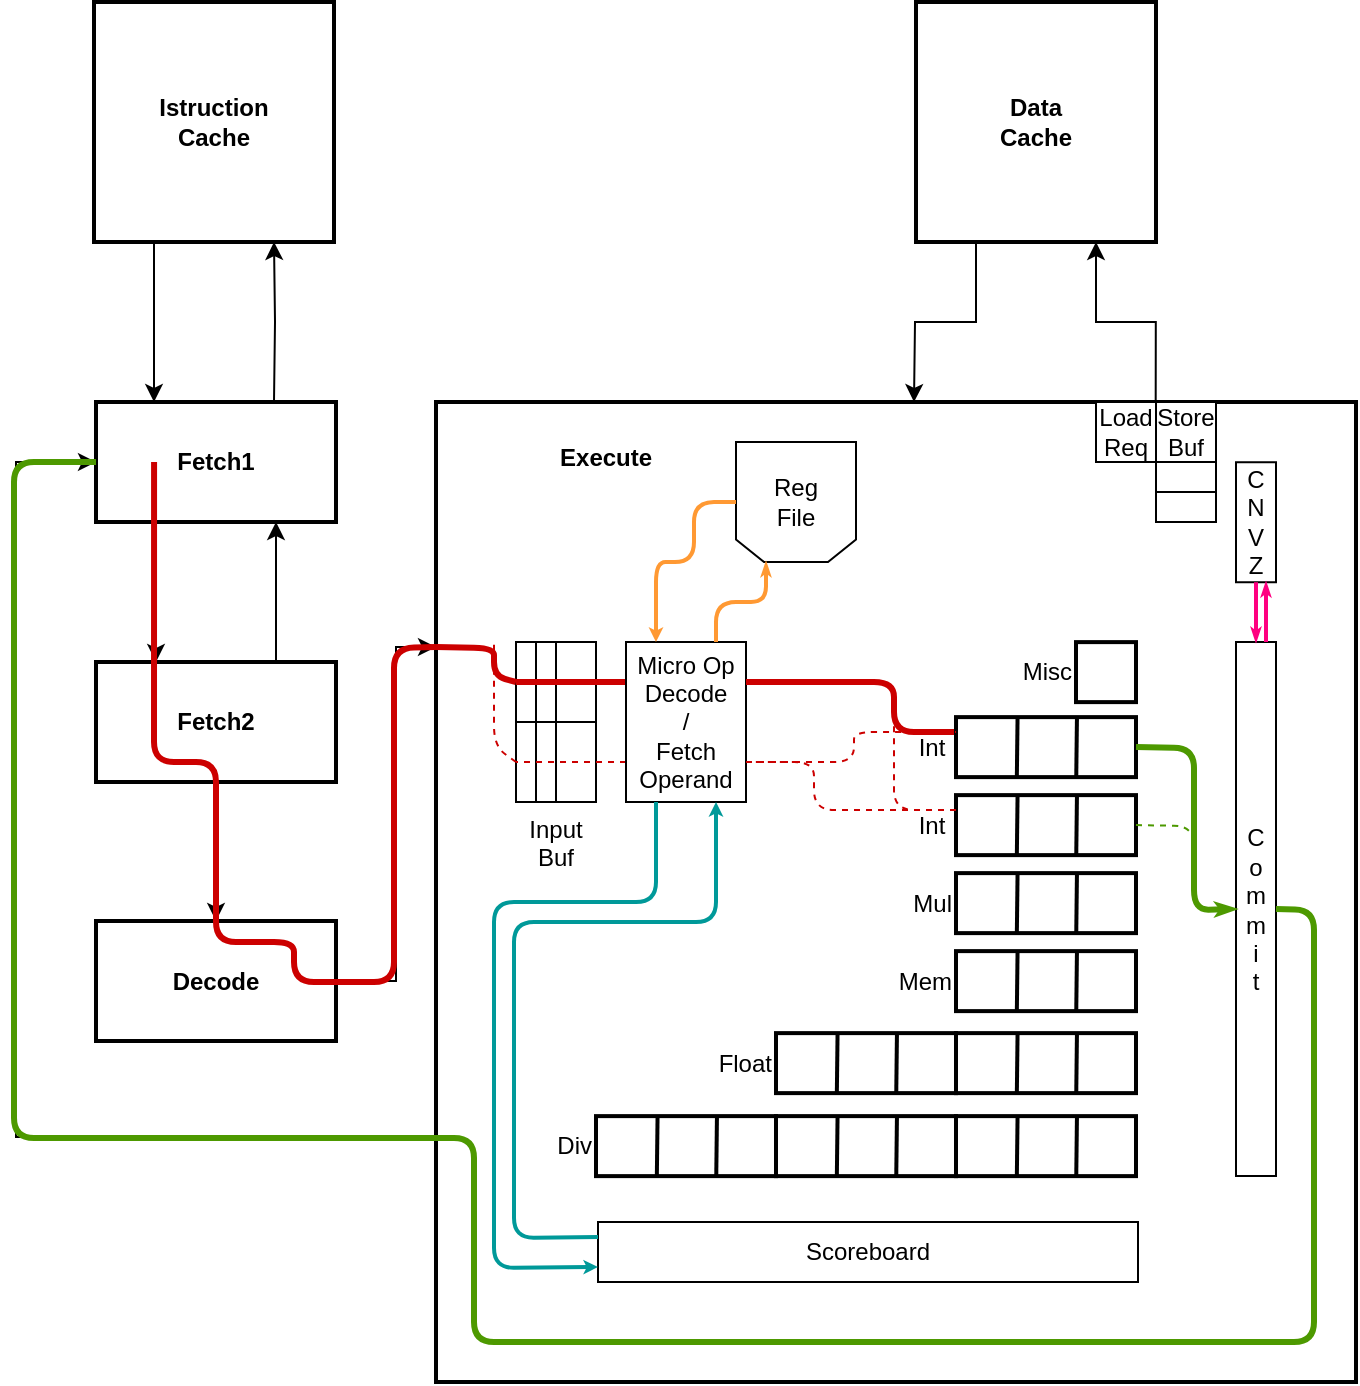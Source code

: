<mxfile version="12.1.3" type="github" pages="1">
  <diagram id="wDiHQpKzDHLneMOY0ME0" name="Page-1">
    <mxGraphModel dx="1021" dy="549" grid="1" gridSize="10" guides="1" tooltips="1" connect="1" arrows="1" fold="1" page="1" pageScale="1" pageWidth="827" pageHeight="1169" math="0" shadow="0">
      <root>
        <mxCell id="0"/>
        <mxCell id="1" parent="0"/>
        <mxCell id="zz0jxgWqsdfdxB_rqjHq-72" style="edgeStyle=orthogonalEdgeStyle;rounded=0;orthogonalLoop=1;jettySize=auto;html=1;exitX=0.25;exitY=1;exitDx=0;exitDy=0;entryX=0.25;entryY=0;entryDx=0;entryDy=0;fontStyle=1" parent="1" source="zz0jxgWqsdfdxB_rqjHq-73" target="zz0jxgWqsdfdxB_rqjHq-76" edge="1">
          <mxGeometry relative="1" as="geometry"/>
        </mxCell>
        <mxCell id="zz0jxgWqsdfdxB_rqjHq-73" value="Fetch1" style="rounded=0;whiteSpace=wrap;html=1;fontStyle=1;strokeWidth=2;" parent="1" vertex="1">
          <mxGeometry x="81" y="240" width="120" height="60" as="geometry"/>
        </mxCell>
        <mxCell id="zz0jxgWqsdfdxB_rqjHq-74" style="edgeStyle=orthogonalEdgeStyle;rounded=0;orthogonalLoop=1;jettySize=auto;html=1;exitX=0.75;exitY=0;exitDx=0;exitDy=0;fontStyle=1;entryX=0.75;entryY=1;entryDx=0;entryDy=0;" parent="1" source="zz0jxgWqsdfdxB_rqjHq-76" target="zz0jxgWqsdfdxB_rqjHq-73" edge="1">
          <mxGeometry relative="1" as="geometry">
            <mxPoint x="91" y="400" as="targetPoint"/>
          </mxGeometry>
        </mxCell>
        <mxCell id="zz0jxgWqsdfdxB_rqjHq-75" style="edgeStyle=orthogonalEdgeStyle;rounded=0;orthogonalLoop=1;jettySize=auto;html=1;exitX=0.5;exitY=1;exitDx=0;exitDy=0;entryX=0.5;entryY=0;entryDx=0;entryDy=0;fontStyle=1" parent="1" source="zz0jxgWqsdfdxB_rqjHq-76" target="zz0jxgWqsdfdxB_rqjHq-78" edge="1">
          <mxGeometry relative="1" as="geometry"/>
        </mxCell>
        <mxCell id="zz0jxgWqsdfdxB_rqjHq-76" value="Fetch2" style="rounded=0;whiteSpace=wrap;html=1;fontStyle=1;strokeWidth=2;" parent="1" vertex="1">
          <mxGeometry x="81" y="370" width="120" height="60" as="geometry"/>
        </mxCell>
        <mxCell id="zz0jxgWqsdfdxB_rqjHq-77" style="edgeStyle=orthogonalEdgeStyle;rounded=0;orthogonalLoop=1;jettySize=auto;html=1;exitX=1;exitY=0.5;exitDx=0;exitDy=0;entryX=0;entryY=0.25;entryDx=0;entryDy=0;" parent="1" source="zz0jxgWqsdfdxB_rqjHq-78" target="zz0jxgWqsdfdxB_rqjHq-80" edge="1">
          <mxGeometry relative="1" as="geometry">
            <mxPoint x="271" y="348" as="targetPoint"/>
            <Array as="points">
              <mxPoint x="231" y="530"/>
              <mxPoint x="231" y="363"/>
            </Array>
          </mxGeometry>
        </mxCell>
        <mxCell id="zz0jxgWqsdfdxB_rqjHq-78" value="&lt;span&gt;Decode&lt;/span&gt;" style="rounded=0;whiteSpace=wrap;html=1;fontStyle=1;strokeWidth=2;" parent="1" vertex="1">
          <mxGeometry x="81" y="499.5" width="120" height="60" as="geometry"/>
        </mxCell>
        <mxCell id="zz0jxgWqsdfdxB_rqjHq-79" style="edgeStyle=orthogonalEdgeStyle;rounded=0;orthogonalLoop=1;jettySize=auto;html=1;entryX=0;entryY=0.5;entryDx=0;entryDy=0;exitX=0;exitY=0.75;exitDx=0;exitDy=0;" parent="1" source="zz0jxgWqsdfdxB_rqjHq-80" target="zz0jxgWqsdfdxB_rqjHq-73" edge="1">
          <mxGeometry relative="1" as="geometry">
            <Array as="points">
              <mxPoint x="41" y="608"/>
              <mxPoint x="41" y="270"/>
            </Array>
            <mxPoint x="271" y="563" as="sourcePoint"/>
          </mxGeometry>
        </mxCell>
        <mxCell id="zz0jxgWqsdfdxB_rqjHq-80" value="&amp;nbsp; &amp;nbsp; &amp;nbsp; &amp;nbsp; &amp;nbsp; &lt;br&gt;&amp;nbsp; &amp;nbsp; &amp;nbsp; &amp;nbsp; &amp;nbsp; &amp;nbsp; &amp;nbsp; &amp;nbsp; &amp;nbsp; &lt;b&gt;Execute&lt;/b&gt;" style="rounded=0;whiteSpace=wrap;html=1;verticalAlign=top;labelPosition=center;verticalLabelPosition=middle;align=left;strokeWidth=2;" parent="1" vertex="1">
          <mxGeometry x="251" y="240" width="460" height="490" as="geometry"/>
        </mxCell>
        <mxCell id="zz0jxgWqsdfdxB_rqjHq-81" value="C&lt;br&gt;o&lt;br&gt;m&lt;br&gt;m&lt;br&gt;i&lt;br&gt;t" style="rounded=0;whiteSpace=wrap;html=1;align=center;strokeWidth=1;" parent="1" vertex="1">
          <mxGeometry x="651" y="360" width="20" height="267" as="geometry"/>
        </mxCell>
        <mxCell id="zz0jxgWqsdfdxB_rqjHq-82" value="Scoreboard" style="rounded=0;whiteSpace=wrap;html=1;strokeWidth=1;" parent="1" vertex="1">
          <mxGeometry x="332" y="650" width="270" height="30" as="geometry"/>
        </mxCell>
        <mxCell id="zz0jxgWqsdfdxB_rqjHq-83" style="edgeStyle=orthogonalEdgeStyle;rounded=0;orthogonalLoop=1;jettySize=auto;html=1;exitX=0.25;exitY=1;exitDx=0;exitDy=0;entryX=0.25;entryY=0;entryDx=0;entryDy=0;fontStyle=1" parent="1" source="zz0jxgWqsdfdxB_rqjHq-84" edge="1">
          <mxGeometry relative="1" as="geometry">
            <mxPoint x="110" y="240" as="targetPoint"/>
          </mxGeometry>
        </mxCell>
        <mxCell id="zz0jxgWqsdfdxB_rqjHq-84" value="Istruction&lt;br&gt;Cache" style="rounded=0;whiteSpace=wrap;html=1;fontStyle=1;strokeWidth=2;" parent="1" vertex="1">
          <mxGeometry x="80" y="40" width="120" height="120" as="geometry"/>
        </mxCell>
        <mxCell id="zz0jxgWqsdfdxB_rqjHq-85" style="edgeStyle=orthogonalEdgeStyle;rounded=0;orthogonalLoop=1;jettySize=auto;html=1;exitX=0.75;exitY=0;exitDx=0;exitDy=0;entryX=0.75;entryY=1;entryDx=0;entryDy=0;fontStyle=1" parent="1" target="zz0jxgWqsdfdxB_rqjHq-84" edge="1">
          <mxGeometry relative="1" as="geometry">
            <mxPoint x="170" y="240" as="sourcePoint"/>
          </mxGeometry>
        </mxCell>
        <mxCell id="zz0jxgWqsdfdxB_rqjHq-86" style="edgeStyle=orthogonalEdgeStyle;rounded=0;orthogonalLoop=1;jettySize=auto;html=1;exitX=0.995;exitY=0.005;exitDx=0;exitDy=0;entryX=0.75;entryY=1;entryDx=0;entryDy=0;exitPerimeter=0;" parent="1" source="zz0jxgWqsdfdxB_rqjHq-117" target="zz0jxgWqsdfdxB_rqjHq-88" edge="1">
          <mxGeometry relative="1" as="geometry"/>
        </mxCell>
        <mxCell id="zz0jxgWqsdfdxB_rqjHq-87" style="edgeStyle=orthogonalEdgeStyle;rounded=0;orthogonalLoop=1;jettySize=auto;html=1;exitX=0.25;exitY=1;exitDx=0;exitDy=0;entryX=0.5;entryY=0;entryDx=0;entryDy=0;" parent="1" source="zz0jxgWqsdfdxB_rqjHq-88" edge="1">
          <mxGeometry relative="1" as="geometry">
            <mxPoint x="490" y="240" as="targetPoint"/>
          </mxGeometry>
        </mxCell>
        <mxCell id="zz0jxgWqsdfdxB_rqjHq-88" value="Data&lt;br&gt;Cache" style="rounded=0;whiteSpace=wrap;html=1;fontStyle=1;strokeWidth=2;" parent="1" vertex="1">
          <mxGeometry x="491" y="40" width="120" height="120" as="geometry"/>
        </mxCell>
        <mxCell id="zz0jxgWqsdfdxB_rqjHq-89" value="Int&amp;nbsp;" style="rounded=0;whiteSpace=wrap;html=1;align=right;labelPosition=left;verticalLabelPosition=middle;verticalAlign=middle;strokeWidth=2;" parent="1" vertex="1">
          <mxGeometry x="511" y="436.559" width="90" height="30" as="geometry"/>
        </mxCell>
        <mxCell id="zz0jxgWqsdfdxB_rqjHq-90" value="" style="endArrow=none;html=1;exitX=0.338;exitY=0.997;exitDx=0;exitDy=0;exitPerimeter=0;entryX=0.342;entryY=0.003;entryDx=0;entryDy=0;entryPerimeter=0;strokeWidth=2;" parent="1" source="zz0jxgWqsdfdxB_rqjHq-89" target="zz0jxgWqsdfdxB_rqjHq-89" edge="1">
          <mxGeometry width="50" height="50" relative="1" as="geometry">
            <mxPoint x="-19" y="539.559" as="sourcePoint"/>
            <mxPoint x="382" y="359.559" as="targetPoint"/>
          </mxGeometry>
        </mxCell>
        <mxCell id="zz0jxgWqsdfdxB_rqjHq-91" value="" style="endArrow=none;html=1;exitX=0.668;exitY=1.01;exitDx=0;exitDy=0;exitPerimeter=0;entryX=0.672;entryY=-0.003;entryDx=0;entryDy=0;entryPerimeter=0;strokeWidth=2;" parent="1" source="zz0jxgWqsdfdxB_rqjHq-89" target="zz0jxgWqsdfdxB_rqjHq-89" edge="1">
          <mxGeometry width="50" height="50" relative="1" as="geometry">
            <mxPoint x="420.8" y="419.939" as="sourcePoint"/>
            <mxPoint x="421" y="359.559" as="targetPoint"/>
          </mxGeometry>
        </mxCell>
        <mxCell id="zz0jxgWqsdfdxB_rqjHq-92" value="Mul" style="rounded=0;whiteSpace=wrap;html=1;align=right;labelPosition=left;verticalLabelPosition=middle;verticalAlign=middle;strokeWidth=2;" parent="1" vertex="1">
          <mxGeometry x="511" y="475.559" width="90" height="30" as="geometry"/>
        </mxCell>
        <mxCell id="zz0jxgWqsdfdxB_rqjHq-93" value="" style="endArrow=none;html=1;exitX=0.338;exitY=0.997;exitDx=0;exitDy=0;exitPerimeter=0;entryX=0.342;entryY=0.003;entryDx=0;entryDy=0;entryPerimeter=0;strokeWidth=2;" parent="1" source="zz0jxgWqsdfdxB_rqjHq-92" target="zz0jxgWqsdfdxB_rqjHq-92" edge="1">
          <mxGeometry width="50" height="50" relative="1" as="geometry">
            <mxPoint x="-19" y="579.559" as="sourcePoint"/>
            <mxPoint x="382" y="399.559" as="targetPoint"/>
          </mxGeometry>
        </mxCell>
        <mxCell id="zz0jxgWqsdfdxB_rqjHq-94" value="" style="endArrow=none;html=1;exitX=0.668;exitY=1.01;exitDx=0;exitDy=0;exitPerimeter=0;entryX=0.672;entryY=-0.003;entryDx=0;entryDy=0;entryPerimeter=0;strokeWidth=2;" parent="1" source="zz0jxgWqsdfdxB_rqjHq-92" target="zz0jxgWqsdfdxB_rqjHq-92" edge="1">
          <mxGeometry width="50" height="50" relative="1" as="geometry">
            <mxPoint x="420.8" y="459.939" as="sourcePoint"/>
            <mxPoint x="421" y="399.559" as="targetPoint"/>
          </mxGeometry>
        </mxCell>
        <mxCell id="zz0jxgWqsdfdxB_rqjHq-95" value="Div" style="rounded=0;whiteSpace=wrap;html=1;align=right;labelPosition=left;verticalLabelPosition=middle;verticalAlign=middle;strokeWidth=2;" parent="1" vertex="1">
          <mxGeometry x="331" y="597.059" width="90" height="30" as="geometry"/>
        </mxCell>
        <mxCell id="zz0jxgWqsdfdxB_rqjHq-96" value="" style="endArrow=none;html=1;exitX=0.338;exitY=0.997;exitDx=0;exitDy=0;exitPerimeter=0;entryX=0.342;entryY=0.003;entryDx=0;entryDy=0;entryPerimeter=0;strokeWidth=2;" parent="1" source="zz0jxgWqsdfdxB_rqjHq-95" target="zz0jxgWqsdfdxB_rqjHq-95" edge="1">
          <mxGeometry width="50" height="50" relative="1" as="geometry">
            <mxPoint x="-19" y="619.559" as="sourcePoint"/>
            <mxPoint x="382" y="439.559" as="targetPoint"/>
          </mxGeometry>
        </mxCell>
        <mxCell id="zz0jxgWqsdfdxB_rqjHq-97" value="" style="endArrow=none;html=1;exitX=0.668;exitY=1.01;exitDx=0;exitDy=0;exitPerimeter=0;entryX=0.672;entryY=-0.003;entryDx=0;entryDy=0;entryPerimeter=0;strokeWidth=2;" parent="1" source="zz0jxgWqsdfdxB_rqjHq-95" target="zz0jxgWqsdfdxB_rqjHq-95" edge="1">
          <mxGeometry width="50" height="50" relative="1" as="geometry">
            <mxPoint x="420.8" y="499.939" as="sourcePoint"/>
            <mxPoint x="421" y="439.559" as="targetPoint"/>
          </mxGeometry>
        </mxCell>
        <mxCell id="zz0jxgWqsdfdxB_rqjHq-98" value="" style="rounded=0;whiteSpace=wrap;html=1;align=right;labelPosition=left;verticalLabelPosition=middle;verticalAlign=middle;strokeWidth=2;" parent="1" vertex="1">
          <mxGeometry x="421" y="597.059" width="90" height="30" as="geometry"/>
        </mxCell>
        <mxCell id="zz0jxgWqsdfdxB_rqjHq-99" value="" style="endArrow=none;html=1;exitX=0.338;exitY=0.997;exitDx=0;exitDy=0;exitPerimeter=0;entryX=0.342;entryY=0.003;entryDx=0;entryDy=0;entryPerimeter=0;strokeWidth=2;" parent="1" source="zz0jxgWqsdfdxB_rqjHq-98" target="zz0jxgWqsdfdxB_rqjHq-98" edge="1">
          <mxGeometry width="50" height="50" relative="1" as="geometry">
            <mxPoint x="-324" y="659.559" as="sourcePoint"/>
            <mxPoint x="77" y="479.559" as="targetPoint"/>
          </mxGeometry>
        </mxCell>
        <mxCell id="zz0jxgWqsdfdxB_rqjHq-100" value="" style="endArrow=none;html=1;exitX=0.668;exitY=1.01;exitDx=0;exitDy=0;exitPerimeter=0;entryX=0.672;entryY=-0.003;entryDx=0;entryDy=0;entryPerimeter=0;strokeWidth=2;" parent="1" source="zz0jxgWqsdfdxB_rqjHq-98" target="zz0jxgWqsdfdxB_rqjHq-98" edge="1">
          <mxGeometry width="50" height="50" relative="1" as="geometry">
            <mxPoint x="115.8" y="539.939" as="sourcePoint"/>
            <mxPoint x="116" y="479.559" as="targetPoint"/>
          </mxGeometry>
        </mxCell>
        <mxCell id="zz0jxgWqsdfdxB_rqjHq-101" value="" style="rounded=0;whiteSpace=wrap;html=1;align=right;labelPosition=left;verticalLabelPosition=middle;verticalAlign=middle;strokeWidth=2;" parent="1" vertex="1">
          <mxGeometry x="511" y="597.059" width="90" height="30" as="geometry"/>
        </mxCell>
        <mxCell id="zz0jxgWqsdfdxB_rqjHq-102" value="" style="endArrow=none;html=1;exitX=0.338;exitY=0.997;exitDx=0;exitDy=0;exitPerimeter=0;entryX=0.342;entryY=0.003;entryDx=0;entryDy=0;entryPerimeter=0;strokeWidth=2;" parent="1" source="zz0jxgWqsdfdxB_rqjHq-101" target="zz0jxgWqsdfdxB_rqjHq-101" edge="1">
          <mxGeometry width="50" height="50" relative="1" as="geometry">
            <mxPoint x="-314" y="669.559" as="sourcePoint"/>
            <mxPoint x="87" y="489.559" as="targetPoint"/>
          </mxGeometry>
        </mxCell>
        <mxCell id="zz0jxgWqsdfdxB_rqjHq-103" value="" style="endArrow=none;html=1;exitX=0.668;exitY=1.01;exitDx=0;exitDy=0;exitPerimeter=0;entryX=0.672;entryY=-0.003;entryDx=0;entryDy=0;entryPerimeter=0;strokeWidth=2;" parent="1" source="zz0jxgWqsdfdxB_rqjHq-101" target="zz0jxgWqsdfdxB_rqjHq-101" edge="1">
          <mxGeometry width="50" height="50" relative="1" as="geometry">
            <mxPoint x="125.8" y="549.939" as="sourcePoint"/>
            <mxPoint x="126" y="489.559" as="targetPoint"/>
          </mxGeometry>
        </mxCell>
        <mxCell id="zz0jxgWqsdfdxB_rqjHq-104" value="Float" style="rounded=0;whiteSpace=wrap;html=1;align=right;labelPosition=left;verticalLabelPosition=middle;verticalAlign=middle;strokeWidth=2;" parent="1" vertex="1">
          <mxGeometry x="421" y="555.559" width="90" height="30" as="geometry"/>
        </mxCell>
        <mxCell id="zz0jxgWqsdfdxB_rqjHq-105" value="" style="endArrow=none;html=1;exitX=0.338;exitY=0.997;exitDx=0;exitDy=0;exitPerimeter=0;entryX=0.342;entryY=0.003;entryDx=0;entryDy=0;entryPerimeter=0;strokeWidth=2;" parent="1" source="zz0jxgWqsdfdxB_rqjHq-104" target="zz0jxgWqsdfdxB_rqjHq-104" edge="1">
          <mxGeometry width="50" height="50" relative="1" as="geometry">
            <mxPoint x="-304" y="679.559" as="sourcePoint"/>
            <mxPoint x="97" y="499.559" as="targetPoint"/>
          </mxGeometry>
        </mxCell>
        <mxCell id="zz0jxgWqsdfdxB_rqjHq-106" value="" style="endArrow=none;html=1;exitX=0.668;exitY=1.01;exitDx=0;exitDy=0;exitPerimeter=0;entryX=0.672;entryY=-0.003;entryDx=0;entryDy=0;entryPerimeter=0;strokeWidth=2;" parent="1" source="zz0jxgWqsdfdxB_rqjHq-104" target="zz0jxgWqsdfdxB_rqjHq-104" edge="1">
          <mxGeometry width="50" height="50" relative="1" as="geometry">
            <mxPoint x="135.8" y="559.939" as="sourcePoint"/>
            <mxPoint x="136" y="499.559" as="targetPoint"/>
          </mxGeometry>
        </mxCell>
        <mxCell id="zz0jxgWqsdfdxB_rqjHq-107" value="" style="rounded=0;whiteSpace=wrap;html=1;align=right;labelPosition=left;verticalLabelPosition=middle;verticalAlign=middle;strokeWidth=2;" parent="1" vertex="1">
          <mxGeometry x="511" y="555.559" width="90" height="30" as="geometry"/>
        </mxCell>
        <mxCell id="zz0jxgWqsdfdxB_rqjHq-108" value="" style="endArrow=none;html=1;exitX=0.338;exitY=0.997;exitDx=0;exitDy=0;exitPerimeter=0;entryX=0.342;entryY=0.003;entryDx=0;entryDy=0;entryPerimeter=0;strokeWidth=2;" parent="1" source="zz0jxgWqsdfdxB_rqjHq-107" target="zz0jxgWqsdfdxB_rqjHq-107" edge="1">
          <mxGeometry width="50" height="50" relative="1" as="geometry">
            <mxPoint x="-294" y="689.559" as="sourcePoint"/>
            <mxPoint x="107" y="509.559" as="targetPoint"/>
          </mxGeometry>
        </mxCell>
        <mxCell id="zz0jxgWqsdfdxB_rqjHq-109" value="" style="endArrow=none;html=1;exitX=0.668;exitY=1.01;exitDx=0;exitDy=0;exitPerimeter=0;entryX=0.672;entryY=-0.003;entryDx=0;entryDy=0;entryPerimeter=0;strokeWidth=2;" parent="1" source="zz0jxgWqsdfdxB_rqjHq-107" target="zz0jxgWqsdfdxB_rqjHq-107" edge="1">
          <mxGeometry width="50" height="50" relative="1" as="geometry">
            <mxPoint x="145.8" y="569.939" as="sourcePoint"/>
            <mxPoint x="146" y="509.559" as="targetPoint"/>
          </mxGeometry>
        </mxCell>
        <mxCell id="zz0jxgWqsdfdxB_rqjHq-110" value="Mem" style="rounded=0;whiteSpace=wrap;html=1;align=right;labelPosition=left;verticalLabelPosition=middle;verticalAlign=middle;strokeWidth=2;" parent="1" vertex="1">
          <mxGeometry x="511" y="514.559" width="90" height="30" as="geometry"/>
        </mxCell>
        <mxCell id="zz0jxgWqsdfdxB_rqjHq-111" value="" style="endArrow=none;html=1;exitX=0.338;exitY=0.997;exitDx=0;exitDy=0;exitPerimeter=0;entryX=0.342;entryY=0.003;entryDx=0;entryDy=0;entryPerimeter=0;strokeWidth=2;" parent="1" source="zz0jxgWqsdfdxB_rqjHq-110" target="zz0jxgWqsdfdxB_rqjHq-110" edge="1">
          <mxGeometry width="50" height="50" relative="1" as="geometry">
            <mxPoint x="-19" y="697.559" as="sourcePoint"/>
            <mxPoint x="382" y="517.559" as="targetPoint"/>
          </mxGeometry>
        </mxCell>
        <mxCell id="zz0jxgWqsdfdxB_rqjHq-112" value="" style="endArrow=none;html=1;exitX=0.668;exitY=1.01;exitDx=0;exitDy=0;exitPerimeter=0;entryX=0.672;entryY=-0.003;entryDx=0;entryDy=0;entryPerimeter=0;strokeWidth=2;" parent="1" source="zz0jxgWqsdfdxB_rqjHq-110" target="zz0jxgWqsdfdxB_rqjHq-110" edge="1">
          <mxGeometry width="50" height="50" relative="1" as="geometry">
            <mxPoint x="420.8" y="577.939" as="sourcePoint"/>
            <mxPoint x="421" y="517.559" as="targetPoint"/>
          </mxGeometry>
        </mxCell>
        <mxCell id="zz0jxgWqsdfdxB_rqjHq-113" value="Misc" style="rounded=0;whiteSpace=wrap;html=1;align=right;labelPosition=left;verticalLabelPosition=middle;verticalAlign=middle;strokeWidth=2;" parent="1" vertex="1">
          <mxGeometry x="571" y="360.059" width="30" height="30" as="geometry"/>
        </mxCell>
        <mxCell id="zz0jxgWqsdfdxB_rqjHq-114" value="" style="rounded=0;whiteSpace=wrap;html=1;align=left;verticalAlign=top;labelPosition=right;verticalLabelPosition=middle;" parent="1" vertex="1">
          <mxGeometry x="611" y="240" width="30" height="60" as="geometry"/>
        </mxCell>
        <mxCell id="zz0jxgWqsdfdxB_rqjHq-115" value="" style="endArrow=none;html=1;entryX=0;entryY=0.5;entryDx=0;entryDy=0;exitX=1;exitY=0.5;exitDx=0;exitDy=0;" parent="1" source="zz0jxgWqsdfdxB_rqjHq-114" target="zz0jxgWqsdfdxB_rqjHq-114" edge="1">
          <mxGeometry width="50" height="50" relative="1" as="geometry">
            <mxPoint x="346" y="480" as="sourcePoint"/>
            <mxPoint x="396" y="430" as="targetPoint"/>
          </mxGeometry>
        </mxCell>
        <mxCell id="zz0jxgWqsdfdxB_rqjHq-116" value="" style="endArrow=none;html=1;entryX=0;entryY=0.75;entryDx=0;entryDy=0;exitX=1;exitY=0.75;exitDx=0;exitDy=0;" parent="1" source="zz0jxgWqsdfdxB_rqjHq-114" target="zz0jxgWqsdfdxB_rqjHq-114" edge="1">
          <mxGeometry width="50" height="50" relative="1" as="geometry">
            <mxPoint x="346" y="480" as="sourcePoint"/>
            <mxPoint x="396" y="430" as="targetPoint"/>
          </mxGeometry>
        </mxCell>
        <mxCell id="zz0jxgWqsdfdxB_rqjHq-117" value="Load&lt;br&gt;Req" style="rounded=0;whiteSpace=wrap;html=1;align=center;labelPosition=center;verticalLabelPosition=middle;verticalAlign=middle;" parent="1" vertex="1">
          <mxGeometry x="581" y="240" width="30" height="30" as="geometry"/>
        </mxCell>
        <mxCell id="zz0jxgWqsdfdxB_rqjHq-118" value="Store&lt;br&gt;Buf" style="text;html=1;strokeColor=none;fillColor=none;align=center;verticalAlign=middle;whiteSpace=wrap;rounded=0;" parent="1" vertex="1">
          <mxGeometry x="611" y="240" width="30" height="30" as="geometry"/>
        </mxCell>
        <mxCell id="zz0jxgWqsdfdxB_rqjHq-119" value="Input Buf" style="rounded=0;whiteSpace=wrap;html=1;align=center;labelPosition=center;verticalLabelPosition=bottom;verticalAlign=top;" parent="1" vertex="1">
          <mxGeometry x="291" y="360" width="40" height="80" as="geometry"/>
        </mxCell>
        <mxCell id="zz0jxgWqsdfdxB_rqjHq-120" value="" style="endArrow=none;html=1;entryX=0.5;entryY=0;entryDx=0;entryDy=0;exitX=0.5;exitY=1;exitDx=0;exitDy=0;" parent="1" source="zz0jxgWqsdfdxB_rqjHq-119" target="zz0jxgWqsdfdxB_rqjHq-119" edge="1">
          <mxGeometry width="50" height="50" relative="1" as="geometry">
            <mxPoint x="-29" y="730" as="sourcePoint"/>
            <mxPoint x="21" y="680" as="targetPoint"/>
          </mxGeometry>
        </mxCell>
        <mxCell id="zz0jxgWqsdfdxB_rqjHq-121" value="" style="endArrow=none;html=1;entryX=0.25;entryY=0;entryDx=0;entryDy=0;exitX=0.25;exitY=1;exitDx=0;exitDy=0;" parent="1" source="zz0jxgWqsdfdxB_rqjHq-119" target="zz0jxgWqsdfdxB_rqjHq-119" edge="1">
          <mxGeometry width="50" height="50" relative="1" as="geometry">
            <mxPoint x="-29" y="730" as="sourcePoint"/>
            <mxPoint x="21" y="680" as="targetPoint"/>
          </mxGeometry>
        </mxCell>
        <mxCell id="zz0jxgWqsdfdxB_rqjHq-122" value="" style="shape=loopLimit;whiteSpace=wrap;html=1;align=left;rotation=180;size=14;" parent="1" vertex="1">
          <mxGeometry x="401" y="260" width="60" height="60" as="geometry"/>
        </mxCell>
        <mxCell id="zz0jxgWqsdfdxB_rqjHq-123" value="Reg&lt;br&gt;File" style="text;html=1;strokeColor=none;fillColor=none;align=center;verticalAlign=middle;whiteSpace=wrap;rounded=0;" parent="1" vertex="1">
          <mxGeometry x="411" y="280" width="40" height="20" as="geometry"/>
        </mxCell>
        <mxCell id="zz0jxgWqsdfdxB_rqjHq-124" value="" style="endArrow=none;html=1;strokeColor=#CC0000;strokeWidth=3;exitX=0;exitY=0.25;exitDx=0;exitDy=0;entryX=0;entryY=0.25;entryDx=0;entryDy=0;" parent="1" source="zz0jxgWqsdfdxB_rqjHq-119" target="zz0jxgWqsdfdxB_rqjHq-80" edge="1">
          <mxGeometry width="50" height="50" relative="1" as="geometry">
            <mxPoint x="30" y="740" as="sourcePoint"/>
            <mxPoint x="270" y="360" as="targetPoint"/>
            <Array as="points">
              <mxPoint x="280" y="377"/>
              <mxPoint x="280" y="363"/>
            </Array>
          </mxGeometry>
        </mxCell>
        <mxCell id="zz0jxgWqsdfdxB_rqjHq-125" value="" style="endArrow=none;html=1;strokeColor=#CC0000;strokeWidth=3;entryX=0;entryY=0.25;entryDx=0;entryDy=0;exitX=0;exitY=0.25;exitDx=0;exitDy=0;" parent="1" source="zz0jxgWqsdfdxB_rqjHq-128" target="zz0jxgWqsdfdxB_rqjHq-119" edge="1">
          <mxGeometry width="50" height="50" relative="1" as="geometry">
            <mxPoint x="180" y="740" as="sourcePoint"/>
            <mxPoint x="230" y="690" as="targetPoint"/>
          </mxGeometry>
        </mxCell>
        <mxCell id="zz0jxgWqsdfdxB_rqjHq-126" value="" style="endArrow=none;dashed=1;html=1;strokeColor=#CC0000;strokeWidth=1;exitX=0;exitY=0.75;exitDx=0;exitDy=0;" parent="1" source="zz0jxgWqsdfdxB_rqjHq-119" edge="1">
          <mxGeometry width="50" height="50" relative="1" as="geometry">
            <mxPoint x="180" y="740" as="sourcePoint"/>
            <mxPoint x="280" y="360" as="targetPoint"/>
            <Array as="points">
              <mxPoint x="280" y="412"/>
            </Array>
          </mxGeometry>
        </mxCell>
        <mxCell id="zz0jxgWqsdfdxB_rqjHq-127" value="" style="endArrow=none;dashed=1;html=1;strokeColor=#CC0000;strokeWidth=1;exitX=0;exitY=0.75;exitDx=0;exitDy=0;entryX=0;entryY=0.75;entryDx=0;entryDy=0;" parent="1" source="zz0jxgWqsdfdxB_rqjHq-128" target="zz0jxgWqsdfdxB_rqjHq-119" edge="1">
          <mxGeometry width="50" height="50" relative="1" as="geometry">
            <mxPoint x="160" y="740" as="sourcePoint"/>
            <mxPoint x="293" y="420" as="targetPoint"/>
          </mxGeometry>
        </mxCell>
        <mxCell id="zz0jxgWqsdfdxB_rqjHq-128" value="Micro Op&lt;br&gt;Decode&lt;br&gt;/&lt;br&gt;Fetch&lt;br&gt;Operand" style="rounded=0;whiteSpace=wrap;html=1;" parent="1" vertex="1">
          <mxGeometry x="346" y="360" width="60" height="80" as="geometry"/>
        </mxCell>
        <mxCell id="zz0jxgWqsdfdxB_rqjHq-129" value="" style="endArrow=classicThin;html=1;strokeColor=#FF9933;strokeWidth=2;exitX=0.75;exitY=0;exitDx=0;exitDy=0;entryX=0.75;entryY=0;entryDx=0;entryDy=0;endSize=1;endFill=1;" parent="1" source="zz0jxgWqsdfdxB_rqjHq-128" target="zz0jxgWqsdfdxB_rqjHq-122" edge="1">
          <mxGeometry width="50" height="50" relative="1" as="geometry">
            <mxPoint x="416" y="397.5" as="sourcePoint"/>
            <mxPoint x="466" y="347.5" as="targetPoint"/>
            <Array as="points">
              <mxPoint x="391" y="340"/>
              <mxPoint x="416" y="340"/>
            </Array>
          </mxGeometry>
        </mxCell>
        <mxCell id="zz0jxgWqsdfdxB_rqjHq-130" value="" style="endArrow=classic;html=1;strokeColor=#FF9933;strokeWidth=2;endSize=1;entryX=0.25;entryY=0;entryDx=0;entryDy=0;exitX=1;exitY=0.5;exitDx=0;exitDy=0;" parent="1" source="zz0jxgWqsdfdxB_rqjHq-122" target="zz0jxgWqsdfdxB_rqjHq-128" edge="1">
          <mxGeometry width="50" height="50" relative="1" as="geometry">
            <mxPoint x="100" y="740" as="sourcePoint"/>
            <mxPoint x="150" y="690" as="targetPoint"/>
            <Array as="points">
              <mxPoint x="380" y="290"/>
              <mxPoint x="380" y="320"/>
              <mxPoint x="361" y="320"/>
            </Array>
          </mxGeometry>
        </mxCell>
        <mxCell id="zz0jxgWqsdfdxB_rqjHq-131" value="" style="endArrow=none;html=1;strokeColor=#CC0000;strokeWidth=3;entryX=1;entryY=0.25;entryDx=0;entryDy=0;exitX=0;exitY=0.25;exitDx=0;exitDy=0;endSize=6;endFill=0;startArrow=none;startFill=0;startSize=1;" parent="1" source="zz0jxgWqsdfdxB_rqjHq-132" target="zz0jxgWqsdfdxB_rqjHq-128" edge="1">
          <mxGeometry width="50" height="50" relative="1" as="geometry">
            <mxPoint x="40" y="740" as="sourcePoint"/>
            <mxPoint x="90" y="690" as="targetPoint"/>
            <Array as="points">
              <mxPoint x="480" y="405"/>
              <mxPoint x="480" y="380"/>
            </Array>
          </mxGeometry>
        </mxCell>
        <mxCell id="zz0jxgWqsdfdxB_rqjHq-132" value="Int&amp;nbsp;" style="rounded=0;whiteSpace=wrap;html=1;align=right;labelPosition=left;verticalLabelPosition=middle;verticalAlign=middle;strokeWidth=2;" parent="1" vertex="1">
          <mxGeometry x="511" y="397.559" width="90" height="30" as="geometry"/>
        </mxCell>
        <mxCell id="zz0jxgWqsdfdxB_rqjHq-133" value="" style="endArrow=none;html=1;exitX=0.338;exitY=0.997;exitDx=0;exitDy=0;exitPerimeter=0;entryX=0.342;entryY=0.003;entryDx=0;entryDy=0;entryPerimeter=0;strokeWidth=2;" parent="1" source="zz0jxgWqsdfdxB_rqjHq-132" target="zz0jxgWqsdfdxB_rqjHq-132" edge="1">
          <mxGeometry width="50" height="50" relative="1" as="geometry">
            <mxPoint x="-19" y="499.559" as="sourcePoint"/>
            <mxPoint x="382" y="319.559" as="targetPoint"/>
          </mxGeometry>
        </mxCell>
        <mxCell id="zz0jxgWqsdfdxB_rqjHq-134" value="" style="endArrow=none;html=1;exitX=0.668;exitY=1.01;exitDx=0;exitDy=0;exitPerimeter=0;entryX=0.672;entryY=-0.003;entryDx=0;entryDy=0;entryPerimeter=0;strokeWidth=2;" parent="1" source="zz0jxgWqsdfdxB_rqjHq-132" target="zz0jxgWqsdfdxB_rqjHq-132" edge="1">
          <mxGeometry width="50" height="50" relative="1" as="geometry">
            <mxPoint x="420.8" y="379.939" as="sourcePoint"/>
            <mxPoint x="421" y="319.559" as="targetPoint"/>
          </mxGeometry>
        </mxCell>
        <mxCell id="zz0jxgWqsdfdxB_rqjHq-135" value="" style="endArrow=none;dashed=1;html=1;strokeColor=#CC0000;strokeWidth=1;entryX=1;entryY=0.75;entryDx=0;entryDy=0;exitX=0;exitY=0.25;exitDx=0;exitDy=0;" parent="1" source="zz0jxgWqsdfdxB_rqjHq-89" target="zz0jxgWqsdfdxB_rqjHq-128" edge="1">
          <mxGeometry width="50" height="50" relative="1" as="geometry">
            <mxPoint x="60" y="740" as="sourcePoint"/>
            <mxPoint x="110" y="690" as="targetPoint"/>
            <Array as="points">
              <mxPoint x="440" y="444"/>
              <mxPoint x="440" y="420"/>
            </Array>
          </mxGeometry>
        </mxCell>
        <mxCell id="zz0jxgWqsdfdxB_rqjHq-136" value="" style="endArrow=none;dashed=1;html=1;strokeColor=#CC0000;strokeWidth=1;entryX=0;entryY=0.25;entryDx=0;entryDy=0;exitX=1;exitY=0.75;exitDx=0;exitDy=0;" parent="1" source="zz0jxgWqsdfdxB_rqjHq-128" target="zz0jxgWqsdfdxB_rqjHq-132" edge="1">
          <mxGeometry width="50" height="50" relative="1" as="geometry">
            <mxPoint x="60" y="740" as="sourcePoint"/>
            <mxPoint x="110" y="690" as="targetPoint"/>
            <Array as="points">
              <mxPoint x="460" y="420"/>
              <mxPoint x="460" y="405"/>
            </Array>
          </mxGeometry>
        </mxCell>
        <mxCell id="zz0jxgWqsdfdxB_rqjHq-137" value="" style="endArrow=none;dashed=1;html=1;strokeColor=#CC0000;strokeWidth=1;entryX=1;entryY=0.25;entryDx=0;entryDy=0;exitX=0;exitY=0.25;exitDx=0;exitDy=0;" parent="1" source="zz0jxgWqsdfdxB_rqjHq-89" target="zz0jxgWqsdfdxB_rqjHq-128" edge="1">
          <mxGeometry width="50" height="50" relative="1" as="geometry">
            <mxPoint x="60" y="740" as="sourcePoint"/>
            <mxPoint x="110" y="690" as="targetPoint"/>
            <Array as="points">
              <mxPoint x="480" y="444"/>
              <mxPoint x="480" y="380"/>
            </Array>
          </mxGeometry>
        </mxCell>
        <mxCell id="zz0jxgWqsdfdxB_rqjHq-139" value="" style="endArrow=classicThin;html=1;strokeColor=#4D9900;strokeWidth=3;endFill=1;startSize=4;endSize=1;entryX=0;entryY=0.5;entryDx=0;entryDy=0;exitX=1;exitY=0.5;exitDx=0;exitDy=0;" parent="1" source="zz0jxgWqsdfdxB_rqjHq-132" target="zz0jxgWqsdfdxB_rqjHq-81" edge="1">
          <mxGeometry width="50" height="50" relative="1" as="geometry">
            <mxPoint x="130" y="740" as="sourcePoint"/>
            <mxPoint x="680" y="426.75" as="targetPoint"/>
            <Array as="points">
              <mxPoint x="630" y="413"/>
              <mxPoint x="630" y="494"/>
            </Array>
          </mxGeometry>
        </mxCell>
        <mxCell id="zz0jxgWqsdfdxB_rqjHq-140" value="" style="endArrow=none;dashed=1;html=1;strokeColor=#4D9900;strokeWidth=1;endFill=0;startSize=4;endSize=3;exitX=1;exitY=0.5;exitDx=0;exitDy=0;" parent="1" source="zz0jxgWqsdfdxB_rqjHq-89" edge="1">
          <mxGeometry width="50" height="50" relative="1" as="geometry">
            <mxPoint x="140" y="740" as="sourcePoint"/>
            <mxPoint x="630" y="480" as="targetPoint"/>
            <Array as="points">
              <mxPoint x="630" y="452"/>
            </Array>
          </mxGeometry>
        </mxCell>
        <mxCell id="zz0jxgWqsdfdxB_rqjHq-141" value="" style="endArrow=none;html=1;strokeColor=#000000;strokeWidth=1;entryX=1;entryY=0.5;entryDx=0;entryDy=0;exitX=0;exitY=0.5;exitDx=0;exitDy=0;" parent="1" source="zz0jxgWqsdfdxB_rqjHq-119" target="zz0jxgWqsdfdxB_rqjHq-119" edge="1">
          <mxGeometry width="50" height="50" relative="1" as="geometry">
            <mxPoint x="30" y="740" as="sourcePoint"/>
            <mxPoint x="80" y="690" as="targetPoint"/>
          </mxGeometry>
        </mxCell>
        <mxCell id="zz0jxgWqsdfdxB_rqjHq-142" value="" style="endArrow=classic;html=1;strokeColor=#009999;entryX=0;entryY=0.75;entryDx=0;entryDy=0;exitX=0.25;exitY=1;exitDx=0;exitDy=0;strokeWidth=2;startSize=3;endSize=1;" parent="1" source="zz0jxgWqsdfdxB_rqjHq-128" target="zz0jxgWqsdfdxB_rqjHq-82" edge="1">
          <mxGeometry width="50" height="50" relative="1" as="geometry">
            <mxPoint x="70" y="770" as="sourcePoint"/>
            <mxPoint x="120" y="720" as="targetPoint"/>
            <Array as="points">
              <mxPoint x="361" y="490"/>
              <mxPoint x="280" y="490"/>
              <mxPoint x="280" y="673"/>
            </Array>
          </mxGeometry>
        </mxCell>
        <mxCell id="zz0jxgWqsdfdxB_rqjHq-143" value="" style="endArrow=classic;html=1;strokeColor=#009999;entryX=0.75;entryY=1;entryDx=0;entryDy=0;exitX=0;exitY=0.25;exitDx=0;exitDy=0;strokeWidth=2;startSize=3;endSize=1;" parent="1" source="zz0jxgWqsdfdxB_rqjHq-82" target="zz0jxgWqsdfdxB_rqjHq-128" edge="1">
          <mxGeometry width="50" height="50" relative="1" as="geometry">
            <mxPoint x="371" y="450" as="sourcePoint"/>
            <mxPoint x="342" y="682.5" as="targetPoint"/>
            <Array as="points">
              <mxPoint x="290" y="658"/>
              <mxPoint x="290" y="500"/>
              <mxPoint x="391" y="500"/>
            </Array>
          </mxGeometry>
        </mxCell>
        <mxCell id="zz0jxgWqsdfdxB_rqjHq-145" value="" style="endArrow=none;html=1;strokeColor=#4D9900;strokeWidth=3;endFill=0;startSize=4;endSize=1;exitX=1;exitY=0.5;exitDx=0;exitDy=0;entryX=0;entryY=0.5;entryDx=0;entryDy=0;" parent="1" source="zz0jxgWqsdfdxB_rqjHq-81" target="zz0jxgWqsdfdxB_rqjHq-73" edge="1">
          <mxGeometry width="50" height="50" relative="1" as="geometry">
            <mxPoint x="611" y="422.559" as="sourcePoint"/>
            <mxPoint x="661" y="503.5" as="targetPoint"/>
            <Array as="points">
              <mxPoint x="690" y="494"/>
              <mxPoint x="690" y="710"/>
              <mxPoint x="270" y="710"/>
              <mxPoint x="270" y="608"/>
              <mxPoint x="40" y="608"/>
              <mxPoint x="40" y="270"/>
            </Array>
          </mxGeometry>
        </mxCell>
        <mxCell id="KpTJx9rC_vwi4-3aBVoA-1" value="C&lt;br&gt;N&lt;br&gt;V&lt;br&gt;Z" style="rounded=0;whiteSpace=wrap;html=1;" vertex="1" parent="1">
          <mxGeometry x="651" y="270.121" width="20" height="60" as="geometry"/>
        </mxCell>
        <mxCell id="KpTJx9rC_vwi4-3aBVoA-2" value="" style="endArrow=classicThin;html=1;exitX=0.5;exitY=1;exitDx=0;exitDy=0;endFill=1;startSize=3;endSize=1;strokeWidth=2;strokeColor=#FF0080;" edge="1" parent="1" source="KpTJx9rC_vwi4-3aBVoA-1">
          <mxGeometry width="50" height="50" relative="1" as="geometry">
            <mxPoint x="420" y="800" as="sourcePoint"/>
            <mxPoint x="661" y="360" as="targetPoint"/>
          </mxGeometry>
        </mxCell>
        <mxCell id="KpTJx9rC_vwi4-3aBVoA-3" value="" style="endArrow=classicThin;html=1;exitX=0.75;exitY=0;exitDx=0;exitDy=0;endFill=1;startSize=3;endSize=1;strokeWidth=2;strokeColor=#FF0080;entryX=0.75;entryY=1;entryDx=0;entryDy=0;" edge="1" parent="1" target="KpTJx9rC_vwi4-3aBVoA-1">
          <mxGeometry width="50" height="50" relative="1" as="geometry">
            <mxPoint x="666" y="360" as="sourcePoint"/>
            <mxPoint x="671" y="340" as="targetPoint"/>
            <Array as="points"/>
          </mxGeometry>
        </mxCell>
        <mxCell id="KpTJx9rC_vwi4-3aBVoA-4" value="" style="endArrow=none;html=1;strokeColor=#CC0000;strokeWidth=3;entryX=0.242;entryY=0.5;entryDx=0;entryDy=0;entryPerimeter=0;exitX=0;exitY=0.25;exitDx=0;exitDy=0;" edge="1" parent="1">
          <mxGeometry width="50" height="50" relative="1" as="geometry">
            <mxPoint x="251" y="362.5" as="sourcePoint"/>
            <mxPoint x="110.04" y="270" as="targetPoint"/>
            <Array as="points">
              <mxPoint x="230" y="363"/>
              <mxPoint x="230" y="530"/>
              <mxPoint x="180" y="530"/>
              <mxPoint x="180" y="510"/>
              <mxPoint x="141" y="510"/>
              <mxPoint x="141" y="420"/>
              <mxPoint x="110" y="420"/>
            </Array>
          </mxGeometry>
        </mxCell>
      </root>
    </mxGraphModel>
  </diagram>
</mxfile>
